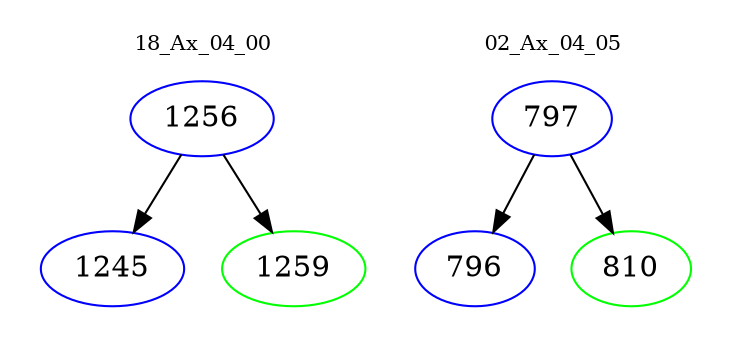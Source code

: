 digraph{
subgraph cluster_0 {
color = white
label = "18_Ax_04_00";
fontsize=10;
T0_1256 [label="1256", color="blue"]
T0_1256 -> T0_1245 [color="black"]
T0_1245 [label="1245", color="blue"]
T0_1256 -> T0_1259 [color="black"]
T0_1259 [label="1259", color="green"]
}
subgraph cluster_1 {
color = white
label = "02_Ax_04_05";
fontsize=10;
T1_797 [label="797", color="blue"]
T1_797 -> T1_796 [color="black"]
T1_796 [label="796", color="blue"]
T1_797 -> T1_810 [color="black"]
T1_810 [label="810", color="green"]
}
}
